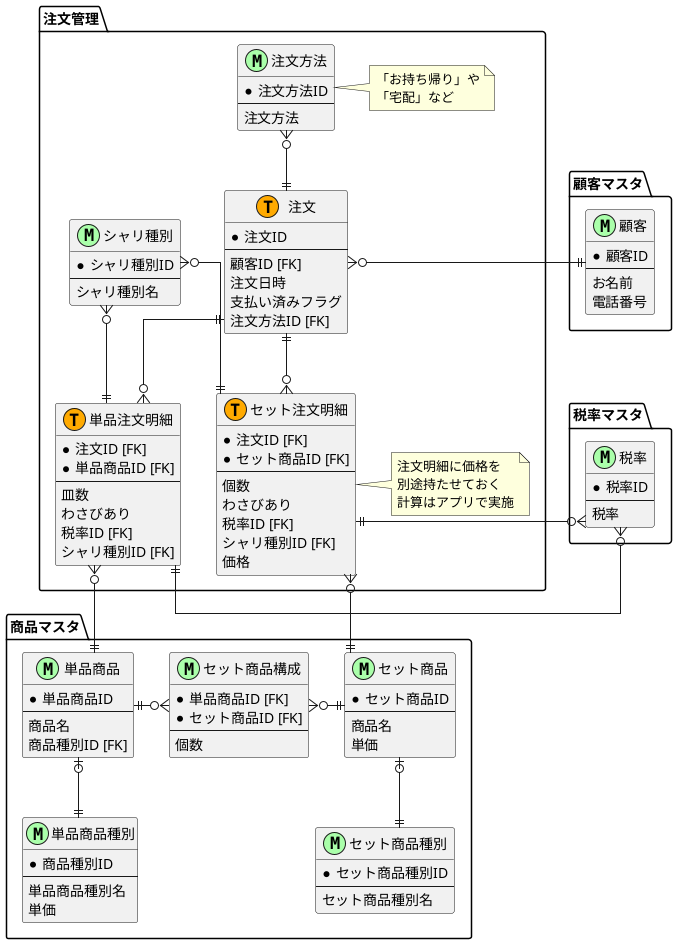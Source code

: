 @startuml sushi

skinparam Linetype ortho
!define MASTER_MARK_COLOR AAFFAA
!define TRANSACTION_MARK_COLOR FFAA00

package 顧客マスタ {
    entity 顧客 <<M,MASTER_MARK_COLOR>> {
        * 顧客ID
        --
        お名前
        電話番号
    }
}

package 税率マスタ {
    entity 税率 <<M,MASTER_MARK_COLOR>> {
        * 税率ID
        --
        税率
    }
}

package 注文管理 {
    entity 注文 <<T,TRANSACTION_MARK_COLOR>> {
        * 注文ID
        --
        顧客ID [FK]
        注文日時
        支払い済みフラグ
        注文方法ID [FK]
    }

    entity 単品注文明細 <<T,TRANSACTION_MARK_COLOR>> {
        * 注文ID [FK]
        * 単品商品ID [FK]
        --
        皿数
        わさびあり
        税率ID [FK]
        シャリ種別ID [FK]
    }

    entity セット注文明細 <<T,TRANSACTION_MARK_COLOR>> {
        * 注文ID [FK]
        * セット商品ID [FK]
        --
        個数
        わさびあり
        税率ID [FK]
        シャリ種別ID [FK]
        価格
    }

    note right of セット注文明細: 注文明細に価格を\n別途持たせておく\n計算はアプリで実施

    entity シャリ種別 <<M,MASTER_MARK_COLOR>> {
        * シャリ種別ID
        --
        シャリ種別名
    }

    entity 注文方法 <<M,MASTER_MARK_COLOR>> {
        * 注文方法ID
        --
        注文方法
    }

    note right of 注文方法: 「お持ち帰り」や\n「宅配」など

    注文 ||-do-o{ 単品注文明細
    注文 ||-do-o{ セット注文明細
    シャリ種別 }o-do-|| 単品注文明細
    シャリ種別 }o-do-|| セット注文明細
    注文方法 }o-do-|| 注文
}


package 商品マスタ {
    entity 単品商品 <<M,MASTER_MARK_COLOR>> {
        * 単品商品ID
        --
        商品名
        商品種別ID [FK]
    }

    entity 単品商品種別 <<M,MASTER_MARK_COLOR>> {
        * 商品種別ID
        --
        単品商品種別名
        単価
    }

    entity セット商品 <<M,MASTER_MARK_COLOR>> {
        * セット商品ID
        --
        商品名
        単価
    }

    entity セット商品種別 <<M,MASTER_MARK_COLOR>> {
        * セット商品種別ID
        --
        セット商品種別名
    }

    entity セット商品構成 <<M,MASTER_MARK_COLOR>> {
        * 単品商品ID [FK]
        * セット商品ID [FK]
        --
        個数
    }

    単品商品 |o--|| 単品商品種別
    セット商品 |o--|| セット商品種別
    単品商品 ||-ri-o{ セット商品構成
    セット商品 ||-le-o{ セット商品構成
}

顧客 ||-ri-o{ 注文
単品注文明細 }o-do-|| 単品商品
セット注文明細 }o-do-|| セット商品
税率 }o-ri-|| 単品注文明細
税率 }o-ri-|| セット注文明細

@enduml